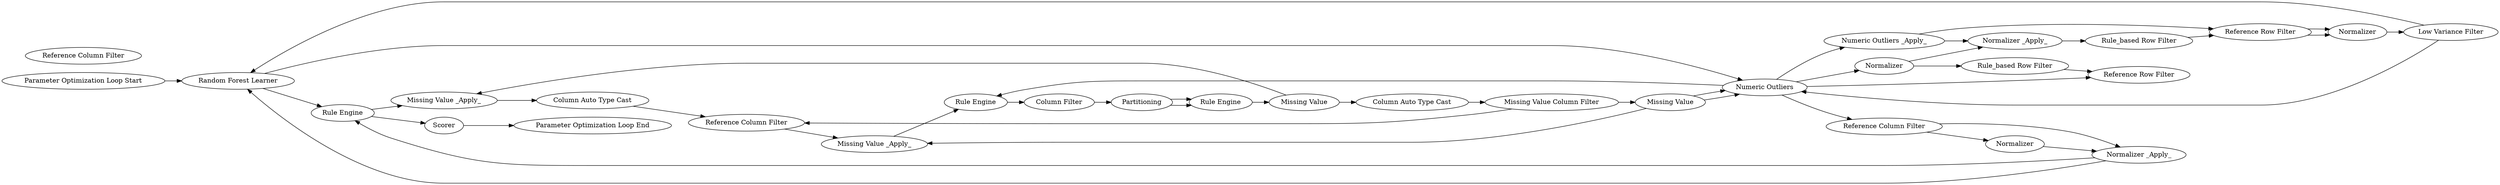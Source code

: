 digraph {
	62 [label="Parameter Optimization Loop Start"]
	63 [label="Random Forest Predictor"]
	65 [label="Parameter Optimization Loop End"]
	73 [label="CSV Reader"]
	23 [label="Rule Engine"]
	24 [label=Partitioning]
	26 [label="Column Filter"]
	55 [label=Normalizer]
	56 [label="Normalizer _Apply_"]
	63 [label="Rule Engine"]
	64 [label="Missing Value _Apply_"]
	72 [label="Reference Column Filter"]
	73 [label="Missing Value _Apply_"]
	77 [label="Rule Engine"]
	78 [label="Missing Value"]
	80 [label="Column Auto Type Cast"]
	81 [label="Missing Value Column Filter"]
	82 [label="Missing Value"]
	83 [label="Column Auto Type Cast"]
	53 [label="Low Variance Filter"]
	66 [label="Correlation Filter"]
	74 [label="Reference Column Filter"]
	76 [label="Linear Correlation"]
	84 [label=Normalizer]
	85 [label="Reference Column Filter"]
	66 [label="Numeric Outliers"]
	774 [label=Normalizer]
	775 [label="Rule_based Row Filter"]
	778 [label="Normalizer _Apply_"]
	780 [label="Numeric Outliers _Apply_"]
	784 [label="Rule_based Row Filter"]
	785 [label="Reference Row Filter"]
	786 [label="Reference Row Filter"]
	75 [label=Scorer]
	76 [label="Random Forest Learner"]
	63 -> 64
	64 -> 83
	72 -> 73
	77 -> 78
	78 -> 64
	78 -> 80
	80 -> 81
	81 -> 82
	81 -> 72
	82 -> 73
	83 -> 72
	53 -> 66
	53 -> 76
	66 -> 85
	66 -> 23
	76 -> 66
	84 -> 53
	66 -> 774
	66 -> 780
	66 -> 785
	774 -> 775
	774 -> 778
	775 -> 785
	778 -> 784
	780 -> 778
	780 -> 786
	784 -> 786
	23 -> 26
	24 -> 77
	24 -> 77
	26 -> 24
	55 -> 56
	82 -> 66
	82 -> 66
	85 -> 55
	85 -> 56
	786 -> 84
	786 -> 84
	62 -> 76
	63 -> 75
	73 -> 23
	56 -> 76
	56 -> 63
	75 -> 65
	76 -> 63
	rankdir=LR
}
